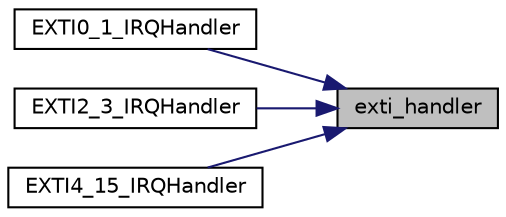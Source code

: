 digraph "exti_handler"
{
 // INTERACTIVE_SVG=YES
 // LATEX_PDF_SIZE
  bgcolor="transparent";
  edge [fontname="Helvetica",fontsize="10",labelfontname="Helvetica",labelfontsize="10"];
  node [fontname="Helvetica",fontsize="10",shape=record];
  rankdir="RL";
  Node1 [label="exti_handler",height=0.2,width=0.4,color="black", fillcolor="grey75", style="filled", fontcolor="black",tooltip=" "];
  Node1 -> Node2 [dir="back",color="midnightblue",fontsize="10",style="solid",fontname="Helvetica"];
  Node2 [label="EXTI0_1_IRQHandler",height=0.2,width=0.4,color="black",URL="$u0xx_2exti__handlers_8c.html#af5dd30f24d12ce01d03c375f0802671f",tooltip="This function handles EXTI lines 0-1 interrupts."];
  Node1 -> Node3 [dir="back",color="midnightblue",fontsize="10",style="solid",fontname="Helvetica"];
  Node3 [label="EXTI2_3_IRQHandler",height=0.2,width=0.4,color="black",URL="$u0xx_2exti__handlers_8c.html#ae00a10bd0f2f4c129c84120e78ad4382",tooltip="This function handles EXTI lines 2-3 interrupts."];
  Node1 -> Node4 [dir="back",color="midnightblue",fontsize="10",style="solid",fontname="Helvetica"];
  Node4 [label="EXTI4_15_IRQHandler",height=0.2,width=0.4,color="black",URL="$u0xx_2exti__handlers_8c.html#a3595b205bdfadf55a525f2d4f438d122",tooltip="This function handles EXTI line 4-15 interrupts."];
}
